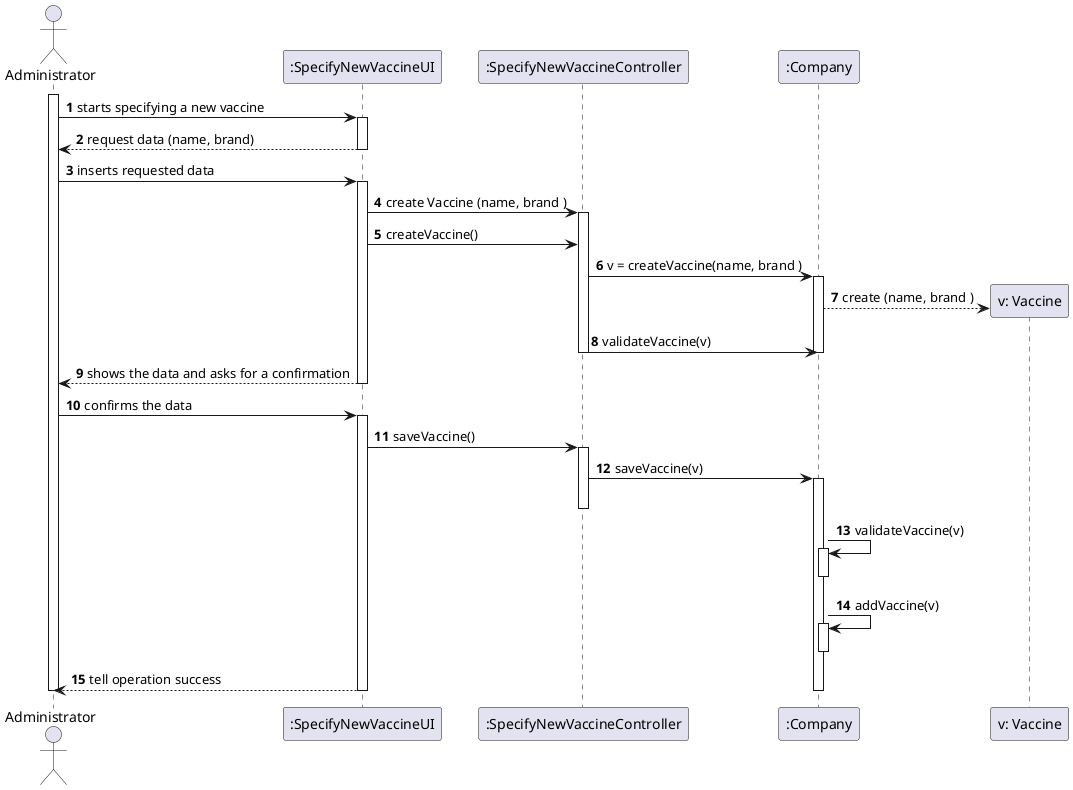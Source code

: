  @startuml
'https://plantuml.com/sequence-diagram

autonumber
'hide footbox
actor "Administrator" as ADM

participant ":SpecifyNewVaccineUI" as UI
participant ":SpecifyNewVaccineController" as CTRL
  participant ":Company" as COMP
participant "v: Vaccine" as V

activate ADM
ADM -> UI : starts specifying a new vaccine
activate UI
UI --> ADM: request data (name, brand)
deactivate UI

ADM -> UI: inserts requested data
activate UI

UI -> CTRL: create Vaccine (name, brand )
activate CTRL
UI -> CTRL: createVaccine()

CTRL -> COMP: v = createVaccine(name, brand )
activate COMP

create V
COMP --> V: create (name, brand )

CTRL -> COMP: validateVaccine(v)
deactivate CTRL
deactivate COMP

UI --> ADM: shows the data and asks for a confirmation
deactivate UI
ADM -> UI: confirms the data
activate UI

UI -> CTRL: saveVaccine()

activate CTRL
CTRL -> COMP: saveVaccine(v)
activate COMP
deactivate CTRL


COMP -> COMP: validateVaccine(v)
activate COMP
deactivate COMP

COMP -> COMP: addVaccine(v)
activate COMP
deactivate COMP


UI --> ADM: tell operation success
deactivate UI
deactivate COMP
deactivate ADM

@enduml
